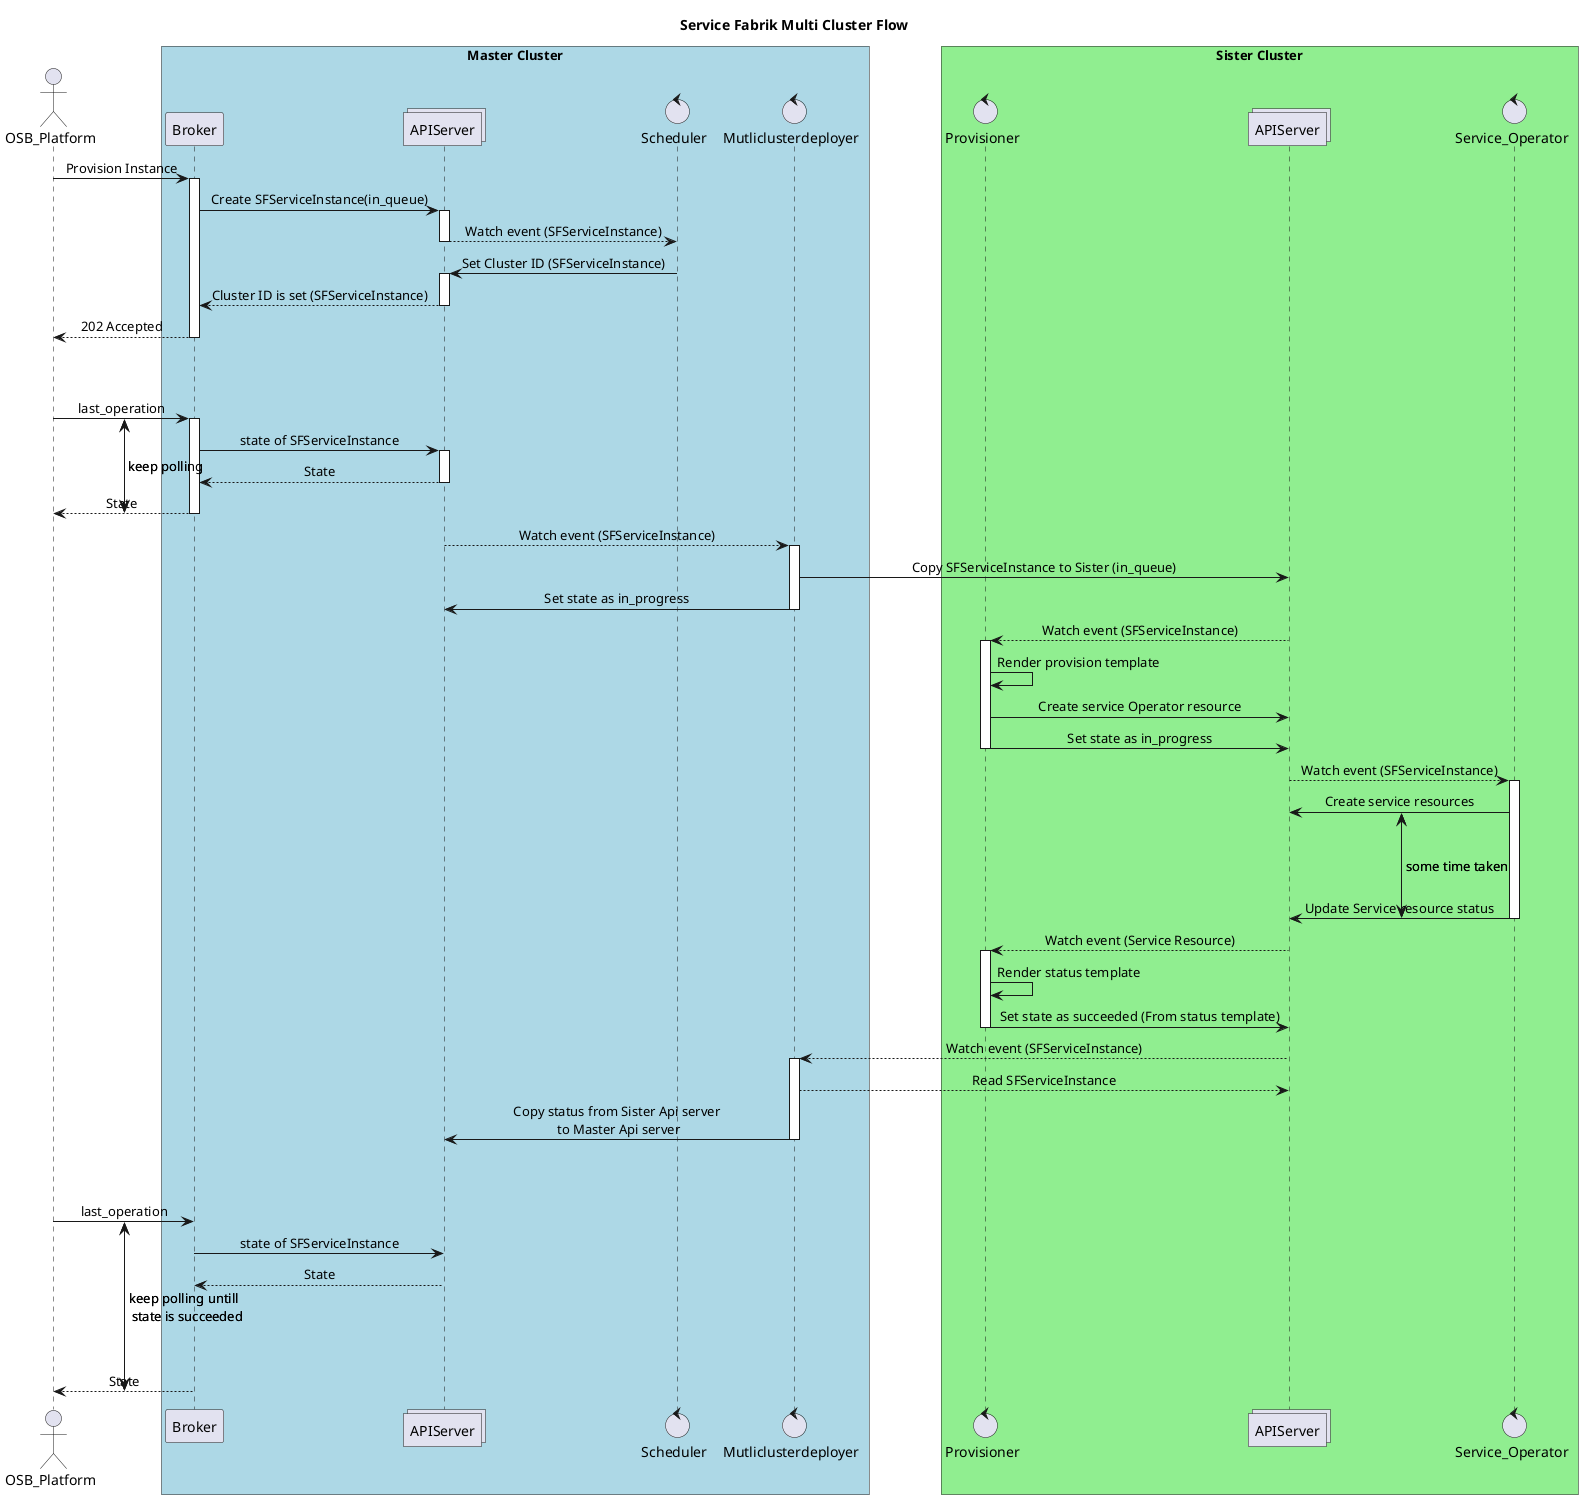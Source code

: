 @startuml
!pragma teoz true
skinparam monochrome false
skinparam sequenceMessageAlign center
skinparam handwritten false
skinparam BoxPadding 30
autoactivate on

title Service Fabrik Multi Cluster Flow
actor OSB_Platform

box "Master Cluster" #LightBlue
	participant Broker
    collections APIServer
    control Scheduler
    control Mutliclusterdeployer
end box
box "Sister Cluster" #lightgreen
	control Provisioner
    collections APIServer as APIServer2
    control Service_Operator
end box

OSB_Platform -> Broker : Provision Instance
Broker -> APIServer : Create SFServiceInstance(in_queue)
APIServer --> Scheduler : Watch event (SFServiceInstance)
Scheduler -> APIServer : Set Cluster ID (SFServiceInstance)
APIServer --> Broker : Cluster ID is set (SFServiceInstance)
Broker --> OSB_Platform : 202 Accepted
||50||

{poll_start} OSB_Platform -> Broker : last_operation
Broker -> APIServer : state of SFServiceInstance
APIServer --> Broker : State
{poll_end} Broker --> OSB_Platform : State
{poll_start} <-> {poll_end} : keep polling 

autoactivate off

APIServer --> Mutliclusterdeployer ++ : Watch event (SFServiceInstance)
Mutliclusterdeployer -> APIServer2 : Copy SFServiceInstance to Sister (in_queue)
Mutliclusterdeployer -> APIServer -- : Set state as in_progress

APIServer2 --> Provisioner ++ : Watch event (SFServiceInstance)
Provisioner -> Provisioner : Render provision template
Provisioner -> APIServer2 : Create service Operator resource
Provisioner -> APIServer2 -- : Set state as in_progress
APIServer2 --> Service_Operator ++ : Watch event (SFServiceInstance)
{operator_start} Service_Operator -> APIServer2 : Create service resources
||75||
{operator_end} Service_Operator -> APIServer2 -- : Update Service resource status
{operator_start} <-> {operator_end} : some time taken

APIServer2 --> Provisioner ++ : Watch event (Service Resource)
Provisioner -> Provisioner : Render status template
Provisioner -> APIServer2 -- : Set state as succeeded (From status template)

APIServer2 --> Mutliclusterdeployer ++ : Watch event (SFServiceInstance)
Mutliclusterdeployer --> APIServer2 : Read SFServiceInstance
Mutliclusterdeployer -> APIServer -- : Copy status from Sister Api server\n to Master Api server 


||50||

{poll_start2} OSB_Platform -> Broker : last_operation
Broker -> APIServer : state of SFServiceInstance
APIServer --> Broker : State
||75||
{poll_end2} Broker --> OSB_Platform : State
{poll_start2} <-> {poll_end2} : keep polling untill \n state is succeeded
@enduml